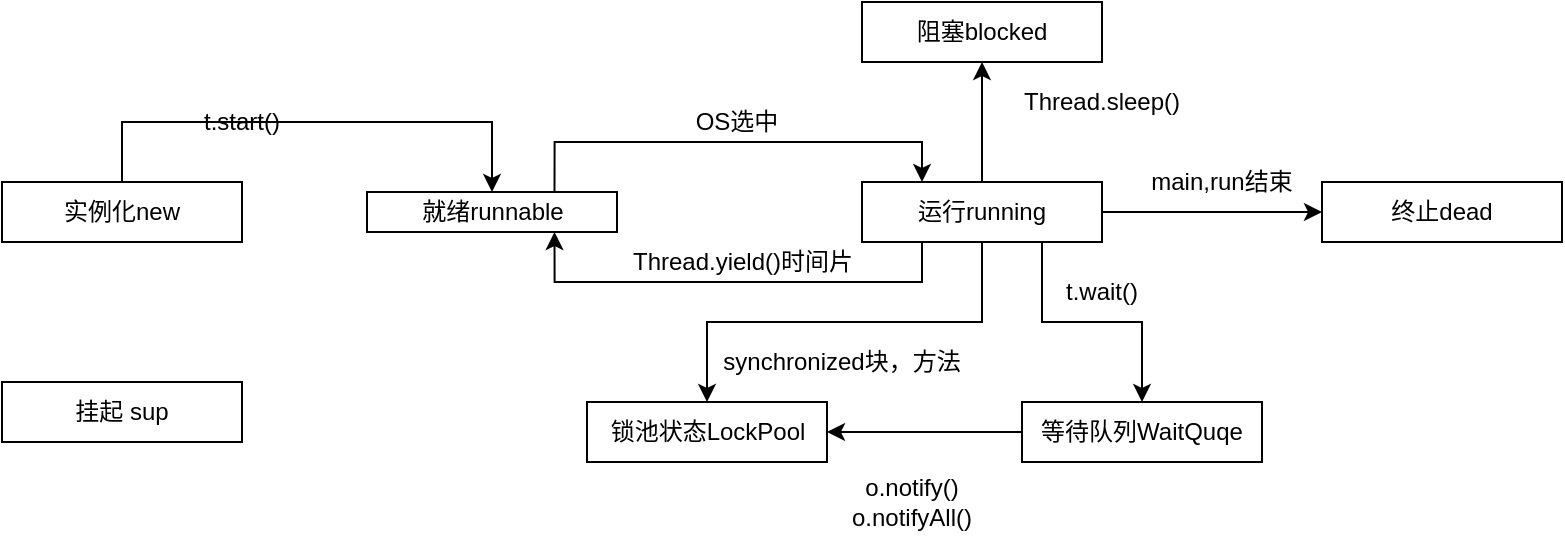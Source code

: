 <mxfile version="10.3.5" type="github"><diagram id="W6Y9eIPuN1CUzbKv96vU" name="Page-1"><mxGraphModel dx="840" dy="462" grid="1" gridSize="10" guides="1" tooltips="1" connect="1" arrows="1" fold="1" page="1" pageScale="1" pageWidth="827" pageHeight="1169" math="0" shadow="0"><root><mxCell id="0"/><mxCell id="1" parent="0"/><mxCell id="66fY28CiwXZmnQMeY5bw-10" value="" style="edgeStyle=orthogonalEdgeStyle;rounded=0;orthogonalLoop=1;jettySize=auto;exitX=0.5;exitY=1;exitDx=0;exitDy=0;html=1;labelBorderColor=none;" edge="1" parent="1" source="66fY28CiwXZmnQMeY5bw-1" target="66fY28CiwXZmnQMeY5bw-2"><mxGeometry relative="1" as="geometry"><Array as="points"><mxPoint x="120" y="130"/><mxPoint x="120" y="130"/></Array></mxGeometry></mxCell><mxCell id="66fY28CiwXZmnQMeY5bw-1" value="实例化new" style="rounded=0;whiteSpace=wrap;html=1;" vertex="1" parent="1"><mxGeometry x="10" y="160" width="120" height="30" as="geometry"/></mxCell><mxCell id="66fY28CiwXZmnQMeY5bw-24" style="edgeStyle=orthogonalEdgeStyle;rounded=0;orthogonalLoop=1;jettySize=auto;html=1;exitX=0.75;exitY=0;exitDx=0;exitDy=0;entryX=0.25;entryY=0;entryDx=0;entryDy=0;" edge="1" parent="1" source="66fY28CiwXZmnQMeY5bw-2" target="66fY28CiwXZmnQMeY5bw-3"><mxGeometry relative="1" as="geometry"><mxPoint x="310" y="180" as="targetPoint"/></mxGeometry></mxCell><mxCell id="66fY28CiwXZmnQMeY5bw-2" value="就绪runnable" style="rounded=0;whiteSpace=wrap;html=1;" vertex="1" parent="1"><mxGeometry x="192.5" y="165" width="125" height="20" as="geometry"/></mxCell><mxCell id="66fY28CiwXZmnQMeY5bw-8" value="挂起 sup" style="rounded=0;whiteSpace=wrap;html=1;" vertex="1" parent="1"><mxGeometry x="10" y="260" width="120" height="30" as="geometry"/></mxCell><mxCell id="66fY28CiwXZmnQMeY5bw-21" style="edgeStyle=orthogonalEdgeStyle;rounded=0;orthogonalLoop=1;jettySize=auto;html=1;exitX=0.5;exitY=0;exitDx=0;exitDy=0;entryX=0.5;entryY=1;entryDx=0;entryDy=0;" edge="1" parent="1" source="66fY28CiwXZmnQMeY5bw-3" target="66fY28CiwXZmnQMeY5bw-4"><mxGeometry relative="1" as="geometry"/></mxCell><mxCell id="66fY28CiwXZmnQMeY5bw-25" style="edgeStyle=orthogonalEdgeStyle;rounded=0;orthogonalLoop=1;jettySize=auto;html=1;exitX=0.25;exitY=1;exitDx=0;exitDy=0;entryX=0.75;entryY=1;entryDx=0;entryDy=0;" edge="1" parent="1" source="66fY28CiwXZmnQMeY5bw-3" target="66fY28CiwXZmnQMeY5bw-2"><mxGeometry relative="1" as="geometry"/></mxCell><mxCell id="66fY28CiwXZmnQMeY5bw-26" style="edgeStyle=orthogonalEdgeStyle;rounded=0;orthogonalLoop=1;jettySize=auto;html=1;exitX=0.75;exitY=1;exitDx=0;exitDy=0;" edge="1" parent="1" source="66fY28CiwXZmnQMeY5bw-3" target="66fY28CiwXZmnQMeY5bw-7"><mxGeometry relative="1" as="geometry"/></mxCell><mxCell id="66fY28CiwXZmnQMeY5bw-29" style="edgeStyle=orthogonalEdgeStyle;rounded=0;orthogonalLoop=1;jettySize=auto;html=1;exitX=1;exitY=0.5;exitDx=0;exitDy=0;entryX=0;entryY=0.5;entryDx=0;entryDy=0;" edge="1" parent="1" source="66fY28CiwXZmnQMeY5bw-3" target="66fY28CiwXZmnQMeY5bw-5"><mxGeometry relative="1" as="geometry"/></mxCell><mxCell id="66fY28CiwXZmnQMeY5bw-31" style="edgeStyle=orthogonalEdgeStyle;rounded=0;orthogonalLoop=1;jettySize=auto;html=1;exitX=0.5;exitY=1;exitDx=0;exitDy=0;" edge="1" parent="1" source="66fY28CiwXZmnQMeY5bw-3" target="66fY28CiwXZmnQMeY5bw-6"><mxGeometry relative="1" as="geometry"/></mxCell><mxCell id="66fY28CiwXZmnQMeY5bw-3" value="运行running" style="rounded=0;whiteSpace=wrap;html=1;" vertex="1" parent="1"><mxGeometry x="440" y="160" width="120" height="30" as="geometry"/></mxCell><mxCell id="66fY28CiwXZmnQMeY5bw-4" value="阻塞blocked" style="rounded=0;whiteSpace=wrap;html=1;" vertex="1" parent="1"><mxGeometry x="440" y="70" width="120" height="30" as="geometry"/></mxCell><mxCell id="66fY28CiwXZmnQMeY5bw-5" value="终止dead" style="rounded=0;whiteSpace=wrap;html=1;" vertex="1" parent="1"><mxGeometry x="670" y="160" width="120" height="30" as="geometry"/></mxCell><mxCell id="66fY28CiwXZmnQMeY5bw-6" value="锁池状态LockPool" style="rounded=0;whiteSpace=wrap;html=1;" vertex="1" parent="1"><mxGeometry x="302.5" y="270" width="120" height="30" as="geometry"/></mxCell><mxCell id="66fY28CiwXZmnQMeY5bw-35" style="edgeStyle=orthogonalEdgeStyle;rounded=0;orthogonalLoop=1;jettySize=auto;html=1;exitX=0;exitY=0.5;exitDx=0;exitDy=0;entryX=1;entryY=0.5;entryDx=0;entryDy=0;" edge="1" parent="1" source="66fY28CiwXZmnQMeY5bw-7" target="66fY28CiwXZmnQMeY5bw-6"><mxGeometry relative="1" as="geometry"/></mxCell><mxCell id="66fY28CiwXZmnQMeY5bw-7" value="等待队列WaitQuqe" style="rounded=0;whiteSpace=wrap;html=1;" vertex="1" parent="1"><mxGeometry x="520" y="270" width="120" height="30" as="geometry"/></mxCell><mxCell id="66fY28CiwXZmnQMeY5bw-11" value="t.start()" style="text;html=1;strokeColor=none;fillColor=none;align=center;verticalAlign=middle;whiteSpace=wrap;rounded=0;" vertex="1" parent="1"><mxGeometry x="110" y="120" width="40" height="20" as="geometry"/></mxCell><mxCell id="66fY28CiwXZmnQMeY5bw-15" value="Thread.yield()时间片&lt;br&gt;" style="text;html=1;strokeColor=none;fillColor=none;align=center;verticalAlign=middle;whiteSpace=wrap;rounded=0;" vertex="1" parent="1"><mxGeometry x="302.5" y="185" width="155" height="30" as="geometry"/></mxCell><mxCell id="66fY28CiwXZmnQMeY5bw-16" value="OS选中" style="text;html=1;strokeColor=none;fillColor=none;align=center;verticalAlign=middle;whiteSpace=wrap;rounded=0;" vertex="1" parent="1"><mxGeometry x="350" y="120" width="55" height="20" as="geometry"/></mxCell><mxCell id="66fY28CiwXZmnQMeY5bw-22" value="t.wait()" style="text;html=1;strokeColor=none;fillColor=none;align=center;verticalAlign=middle;whiteSpace=wrap;rounded=0;" vertex="1" parent="1"><mxGeometry x="540" y="205" width="40" height="20" as="geometry"/></mxCell><mxCell id="66fY28CiwXZmnQMeY5bw-30" value="main,run结束" style="text;html=1;strokeColor=none;fillColor=none;align=center;verticalAlign=middle;whiteSpace=wrap;rounded=0;" vertex="1" parent="1"><mxGeometry x="580" y="150" width="80" height="20" as="geometry"/></mxCell><mxCell id="66fY28CiwXZmnQMeY5bw-34" value="synchronized块，方法" style="text;html=1;strokeColor=none;fillColor=none;align=center;verticalAlign=middle;whiteSpace=wrap;rounded=0;" vertex="1" parent="1"><mxGeometry x="360" y="240" width="140" height="20" as="geometry"/></mxCell><mxCell id="66fY28CiwXZmnQMeY5bw-36" value="o.notify()&lt;br&gt;o.notifyAll()&lt;br&gt;" style="text;html=1;strokeColor=none;fillColor=none;align=center;verticalAlign=middle;whiteSpace=wrap;rounded=0;" vertex="1" parent="1"><mxGeometry x="430" y="300" width="70" height="40" as="geometry"/></mxCell><mxCell id="66fY28CiwXZmnQMeY5bw-37" value="Thread.sleep()" style="text;html=1;strokeColor=none;fillColor=none;align=center;verticalAlign=middle;whiteSpace=wrap;rounded=0;" vertex="1" parent="1"><mxGeometry x="520" y="110" width="80" height="20" as="geometry"/></mxCell></root></mxGraphModel></diagram></mxfile>